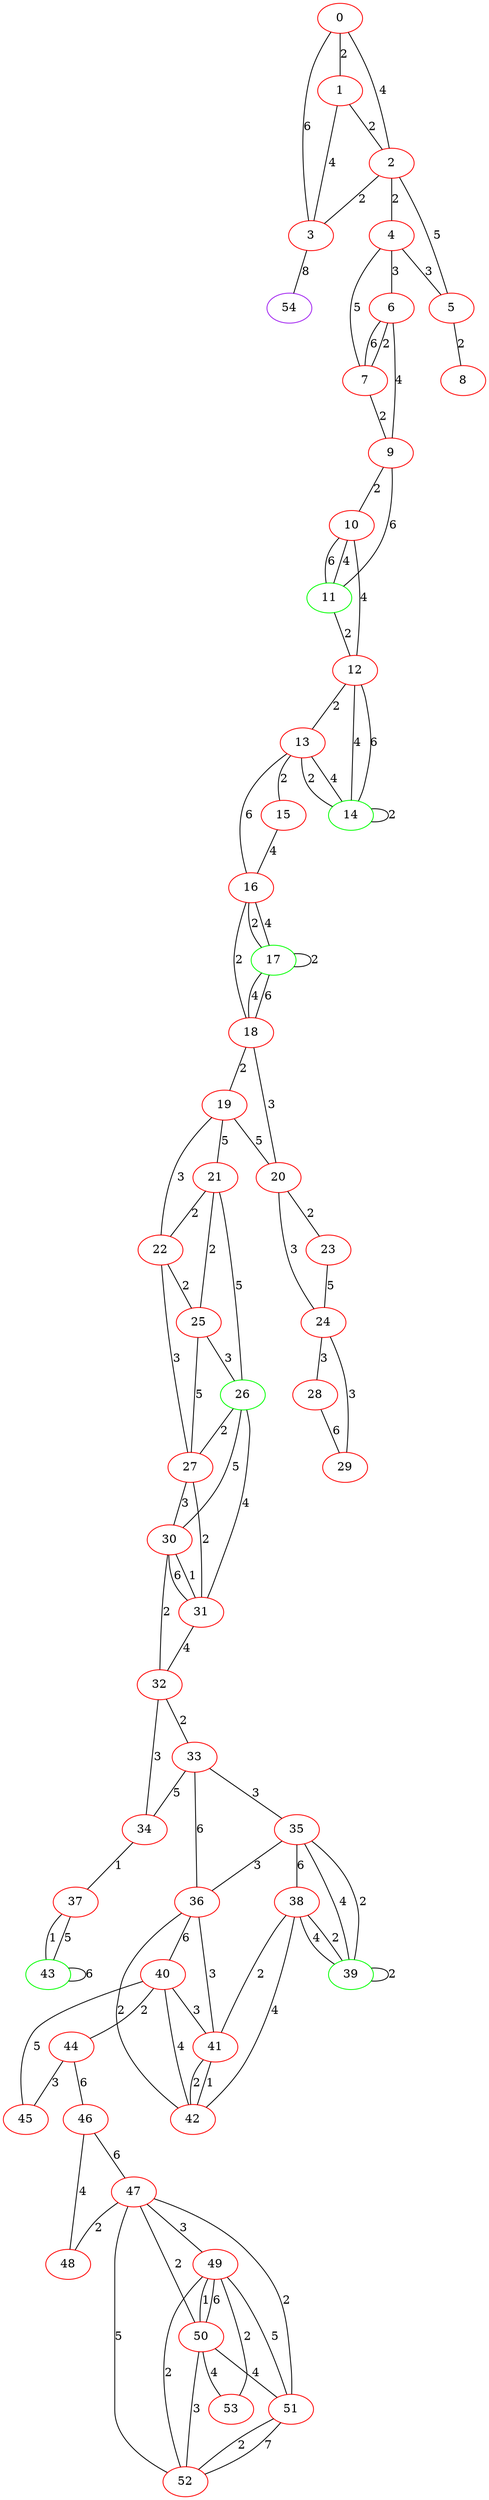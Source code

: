 graph "" {
0 [color=red, weight=1];
1 [color=red, weight=1];
2 [color=red, weight=1];
3 [color=red, weight=1];
4 [color=red, weight=1];
5 [color=red, weight=1];
6 [color=red, weight=1];
7 [color=red, weight=1];
8 [color=red, weight=1];
9 [color=red, weight=1];
10 [color=red, weight=1];
11 [color=green, weight=2];
12 [color=red, weight=1];
13 [color=red, weight=1];
14 [color=green, weight=2];
15 [color=red, weight=1];
16 [color=red, weight=1];
17 [color=green, weight=2];
18 [color=red, weight=1];
19 [color=red, weight=1];
20 [color=red, weight=1];
21 [color=red, weight=1];
22 [color=red, weight=1];
23 [color=red, weight=1];
24 [color=red, weight=1];
25 [color=red, weight=1];
26 [color=green, weight=2];
27 [color=red, weight=1];
28 [color=red, weight=1];
29 [color=red, weight=1];
30 [color=red, weight=1];
31 [color=red, weight=1];
32 [color=red, weight=1];
33 [color=red, weight=1];
34 [color=red, weight=1];
35 [color=red, weight=1];
36 [color=red, weight=1];
37 [color=red, weight=1];
38 [color=red, weight=1];
39 [color=green, weight=2];
40 [color=red, weight=1];
41 [color=red, weight=1];
42 [color=red, weight=1];
43 [color=green, weight=2];
44 [color=red, weight=1];
45 [color=red, weight=1];
46 [color=red, weight=1];
47 [color=red, weight=1];
48 [color=red, weight=1];
49 [color=red, weight=1];
50 [color=red, weight=1];
51 [color=red, weight=1];
52 [color=red, weight=1];
53 [color=red, weight=1];
54 [color=purple, weight=4];
0 -- 1  [key=0, label=2];
0 -- 2  [key=0, label=4];
0 -- 3  [key=0, label=6];
1 -- 2  [key=0, label=2];
1 -- 3  [key=0, label=4];
2 -- 3  [key=0, label=2];
2 -- 4  [key=0, label=2];
2 -- 5  [key=0, label=5];
3 -- 54  [key=0, label=8];
4 -- 5  [key=0, label=3];
4 -- 6  [key=0, label=3];
4 -- 7  [key=0, label=5];
5 -- 8  [key=0, label=2];
6 -- 9  [key=0, label=4];
6 -- 7  [key=0, label=6];
6 -- 7  [key=1, label=2];
7 -- 9  [key=0, label=2];
9 -- 10  [key=0, label=2];
9 -- 11  [key=0, label=6];
10 -- 11  [key=0, label=4];
10 -- 11  [key=1, label=6];
10 -- 12  [key=0, label=4];
11 -- 12  [key=0, label=2];
12 -- 13  [key=0, label=2];
12 -- 14  [key=0, label=4];
12 -- 14  [key=1, label=6];
13 -- 16  [key=0, label=6];
13 -- 14  [key=0, label=2];
13 -- 14  [key=1, label=4];
13 -- 15  [key=0, label=2];
14 -- 14  [key=0, label=2];
15 -- 16  [key=0, label=4];
16 -- 17  [key=0, label=4];
16 -- 17  [key=1, label=2];
16 -- 18  [key=0, label=2];
17 -- 17  [key=0, label=2];
17 -- 18  [key=0, label=6];
17 -- 18  [key=1, label=4];
18 -- 19  [key=0, label=2];
18 -- 20  [key=0, label=3];
19 -- 20  [key=0, label=5];
19 -- 21  [key=0, label=5];
19 -- 22  [key=0, label=3];
20 -- 24  [key=0, label=3];
20 -- 23  [key=0, label=2];
21 -- 25  [key=0, label=2];
21 -- 26  [key=0, label=5];
21 -- 22  [key=0, label=2];
22 -- 27  [key=0, label=3];
22 -- 25  [key=0, label=2];
23 -- 24  [key=0, label=5];
24 -- 28  [key=0, label=3];
24 -- 29  [key=0, label=3];
25 -- 26  [key=0, label=3];
25 -- 27  [key=0, label=5];
26 -- 27  [key=0, label=2];
26 -- 30  [key=0, label=5];
26 -- 31  [key=0, label=4];
27 -- 30  [key=0, label=3];
27 -- 31  [key=0, label=2];
28 -- 29  [key=0, label=6];
30 -- 32  [key=0, label=2];
30 -- 31  [key=0, label=1];
30 -- 31  [key=1, label=6];
31 -- 32  [key=0, label=4];
32 -- 33  [key=0, label=2];
32 -- 34  [key=0, label=3];
33 -- 34  [key=0, label=5];
33 -- 35  [key=0, label=3];
33 -- 36  [key=0, label=6];
34 -- 37  [key=0, label=1];
35 -- 36  [key=0, label=3];
35 -- 38  [key=0, label=6];
35 -- 39  [key=0, label=4];
35 -- 39  [key=1, label=2];
36 -- 40  [key=0, label=6];
36 -- 41  [key=0, label=3];
36 -- 42  [key=0, label=2];
37 -- 43  [key=0, label=1];
37 -- 43  [key=1, label=5];
38 -- 41  [key=0, label=2];
38 -- 42  [key=0, label=4];
38 -- 39  [key=0, label=2];
38 -- 39  [key=1, label=4];
39 -- 39  [key=0, label=2];
40 -- 41  [key=0, label=3];
40 -- 42  [key=0, label=4];
40 -- 45  [key=0, label=5];
40 -- 44  [key=0, label=2];
41 -- 42  [key=0, label=1];
41 -- 42  [key=1, label=2];
43 -- 43  [key=0, label=6];
44 -- 45  [key=0, label=3];
44 -- 46  [key=0, label=6];
46 -- 48  [key=0, label=4];
46 -- 47  [key=0, label=6];
47 -- 48  [key=0, label=2];
47 -- 49  [key=0, label=3];
47 -- 50  [key=0, label=2];
47 -- 51  [key=0, label=2];
47 -- 52  [key=0, label=5];
49 -- 50  [key=0, label=1];
49 -- 50  [key=1, label=6];
49 -- 51  [key=0, label=5];
49 -- 52  [key=0, label=2];
49 -- 53  [key=0, label=2];
50 -- 51  [key=0, label=4];
50 -- 52  [key=0, label=3];
50 -- 53  [key=0, label=4];
51 -- 52  [key=0, label=7];
51 -- 52  [key=1, label=2];
}
